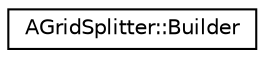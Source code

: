 digraph "Graphical Class Hierarchy"
{
 // LATEX_PDF_SIZE
  edge [fontname="Helvetica",fontsize="10",labelfontname="Helvetica",labelfontsize="10"];
  node [fontname="Helvetica",fontsize="10",shape=record];
  rankdir="LR";
  Node0 [label="AGridSplitter::Builder",height=0.2,width=0.4,color="black", fillcolor="white", style="filled",URL="$classAGridSplitter_1_1Builder.html",tooltip=" "];
}

